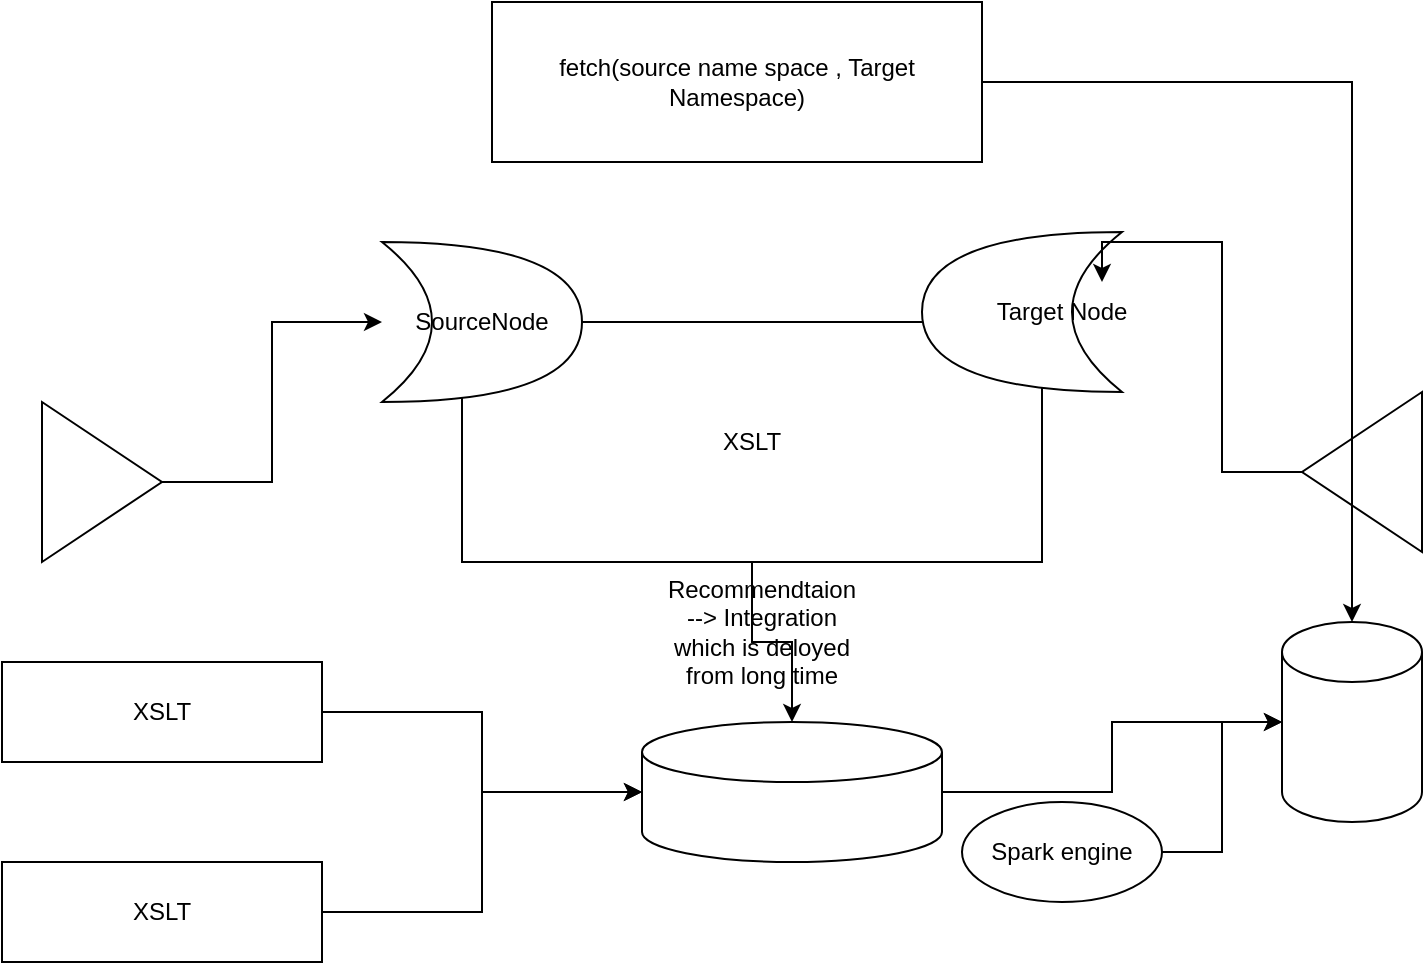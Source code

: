 <mxfile version="13.6.2" type="github">
  <diagram id="nmL1NWge_n1fNLjrVpCX" name="Page-1">
    <mxGraphModel dx="868" dy="429" grid="1" gridSize="10" guides="1" tooltips="1" connect="1" arrows="1" fold="1" page="1" pageScale="1" pageWidth="1200" pageHeight="1600" math="0" shadow="0">
      <root>
        <mxCell id="0" />
        <mxCell id="1" parent="0" />
        <mxCell id="gM8_WcNSdChKccLEJgWd-11" style="edgeStyle=orthogonalEdgeStyle;rounded=0;orthogonalLoop=1;jettySize=auto;html=1;" edge="1" parent="1" source="gM8_WcNSdChKccLEJgWd-1" target="gM8_WcNSdChKccLEJgWd-10">
          <mxGeometry relative="1" as="geometry" />
        </mxCell>
        <mxCell id="gM8_WcNSdChKccLEJgWd-1" value="XSLT " style="rounded=0;whiteSpace=wrap;html=1;" vertex="1" parent="1">
          <mxGeometry x="260" y="230" width="290" height="120" as="geometry" />
        </mxCell>
        <mxCell id="gM8_WcNSdChKccLEJgWd-2" value="SourceNode" style="shape=xor;whiteSpace=wrap;html=1;" vertex="1" parent="1">
          <mxGeometry x="220" y="190" width="100" height="80" as="geometry" />
        </mxCell>
        <mxCell id="gM8_WcNSdChKccLEJgWd-4" value="" style="shape=xor;whiteSpace=wrap;html=1;rotation=-180;" vertex="1" parent="1">
          <mxGeometry x="490" y="185" width="100" height="80" as="geometry" />
        </mxCell>
        <mxCell id="gM8_WcNSdChKccLEJgWd-5" value="Target Node" style="text;html=1;strokeColor=none;fillColor=none;align=center;verticalAlign=middle;whiteSpace=wrap;rounded=0;" vertex="1" parent="1">
          <mxGeometry x="520" y="210" width="80" height="30" as="geometry" />
        </mxCell>
        <mxCell id="gM8_WcNSdChKccLEJgWd-7" style="edgeStyle=orthogonalEdgeStyle;rounded=0;orthogonalLoop=1;jettySize=auto;html=1;" edge="1" parent="1" source="gM8_WcNSdChKccLEJgWd-6" target="gM8_WcNSdChKccLEJgWd-2">
          <mxGeometry relative="1" as="geometry" />
        </mxCell>
        <mxCell id="gM8_WcNSdChKccLEJgWd-6" value="" style="triangle;whiteSpace=wrap;html=1;" vertex="1" parent="1">
          <mxGeometry x="50" y="270" width="60" height="80" as="geometry" />
        </mxCell>
        <mxCell id="gM8_WcNSdChKccLEJgWd-9" style="edgeStyle=orthogonalEdgeStyle;rounded=0;orthogonalLoop=1;jettySize=auto;html=1;entryX=0.75;entryY=0;entryDx=0;entryDy=0;" edge="1" parent="1" source="gM8_WcNSdChKccLEJgWd-8" target="gM8_WcNSdChKccLEJgWd-5">
          <mxGeometry relative="1" as="geometry" />
        </mxCell>
        <mxCell id="gM8_WcNSdChKccLEJgWd-8" value="" style="triangle;whiteSpace=wrap;html=1;rotation=-180;" vertex="1" parent="1">
          <mxGeometry x="680" y="265" width="60" height="80" as="geometry" />
        </mxCell>
        <mxCell id="gM8_WcNSdChKccLEJgWd-13" style="edgeStyle=orthogonalEdgeStyle;rounded=0;orthogonalLoop=1;jettySize=auto;html=1;" edge="1" parent="1" source="gM8_WcNSdChKccLEJgWd-10" target="gM8_WcNSdChKccLEJgWd-12">
          <mxGeometry relative="1" as="geometry" />
        </mxCell>
        <mxCell id="gM8_WcNSdChKccLEJgWd-10" value="" style="shape=cylinder2;whiteSpace=wrap;html=1;boundedLbl=1;backgroundOutline=1;size=15;" vertex="1" parent="1">
          <mxGeometry x="350" y="430" width="150" height="70" as="geometry" />
        </mxCell>
        <mxCell id="gM8_WcNSdChKccLEJgWd-12" value="" style="shape=cylinder2;whiteSpace=wrap;html=1;boundedLbl=1;backgroundOutline=1;size=15;" vertex="1" parent="1">
          <mxGeometry x="670" y="380" width="70" height="100" as="geometry" />
        </mxCell>
        <mxCell id="gM8_WcNSdChKccLEJgWd-14" value="Recommendtaion --&amp;gt; Integration which is deloyed from long time " style="text;html=1;strokeColor=none;fillColor=none;align=center;verticalAlign=middle;whiteSpace=wrap;rounded=0;" vertex="1" parent="1">
          <mxGeometry x="370" y="380" width="80" height="10" as="geometry" />
        </mxCell>
        <mxCell id="gM8_WcNSdChKccLEJgWd-16" style="edgeStyle=orthogonalEdgeStyle;rounded=0;orthogonalLoop=1;jettySize=auto;html=1;" edge="1" parent="1" source="gM8_WcNSdChKccLEJgWd-15" target="gM8_WcNSdChKccLEJgWd-10">
          <mxGeometry relative="1" as="geometry" />
        </mxCell>
        <mxCell id="gM8_WcNSdChKccLEJgWd-15" value="XSLT " style="rounded=0;whiteSpace=wrap;html=1;" vertex="1" parent="1">
          <mxGeometry x="30" y="400" width="160" height="50" as="geometry" />
        </mxCell>
        <mxCell id="gM8_WcNSdChKccLEJgWd-18" style="edgeStyle=orthogonalEdgeStyle;rounded=0;orthogonalLoop=1;jettySize=auto;html=1;" edge="1" parent="1" source="gM8_WcNSdChKccLEJgWd-17" target="gM8_WcNSdChKccLEJgWd-10">
          <mxGeometry relative="1" as="geometry" />
        </mxCell>
        <mxCell id="gM8_WcNSdChKccLEJgWd-17" value="XSLT " style="rounded=0;whiteSpace=wrap;html=1;" vertex="1" parent="1">
          <mxGeometry x="30" y="500" width="160" height="50" as="geometry" />
        </mxCell>
        <mxCell id="gM8_WcNSdChKccLEJgWd-21" style="edgeStyle=orthogonalEdgeStyle;rounded=0;orthogonalLoop=1;jettySize=auto;html=1;" edge="1" parent="1" source="gM8_WcNSdChKccLEJgWd-19" target="gM8_WcNSdChKccLEJgWd-12">
          <mxGeometry relative="1" as="geometry">
            <mxPoint x="600" y="410" as="targetPoint" />
          </mxGeometry>
        </mxCell>
        <mxCell id="gM8_WcNSdChKccLEJgWd-19" value="Spark engine " style="ellipse;whiteSpace=wrap;html=1;" vertex="1" parent="1">
          <mxGeometry x="510" y="470" width="100" height="50" as="geometry" />
        </mxCell>
        <mxCell id="gM8_WcNSdChKccLEJgWd-22" style="edgeStyle=orthogonalEdgeStyle;rounded=0;orthogonalLoop=1;jettySize=auto;html=1;" edge="1" parent="1" source="gM8_WcNSdChKccLEJgWd-20" target="gM8_WcNSdChKccLEJgWd-12">
          <mxGeometry relative="1" as="geometry" />
        </mxCell>
        <mxCell id="gM8_WcNSdChKccLEJgWd-20" value="fetch(source name space , Target Namespace)" style="rounded=0;whiteSpace=wrap;html=1;" vertex="1" parent="1">
          <mxGeometry x="275" y="70" width="245" height="80" as="geometry" />
        </mxCell>
      </root>
    </mxGraphModel>
  </diagram>
</mxfile>
